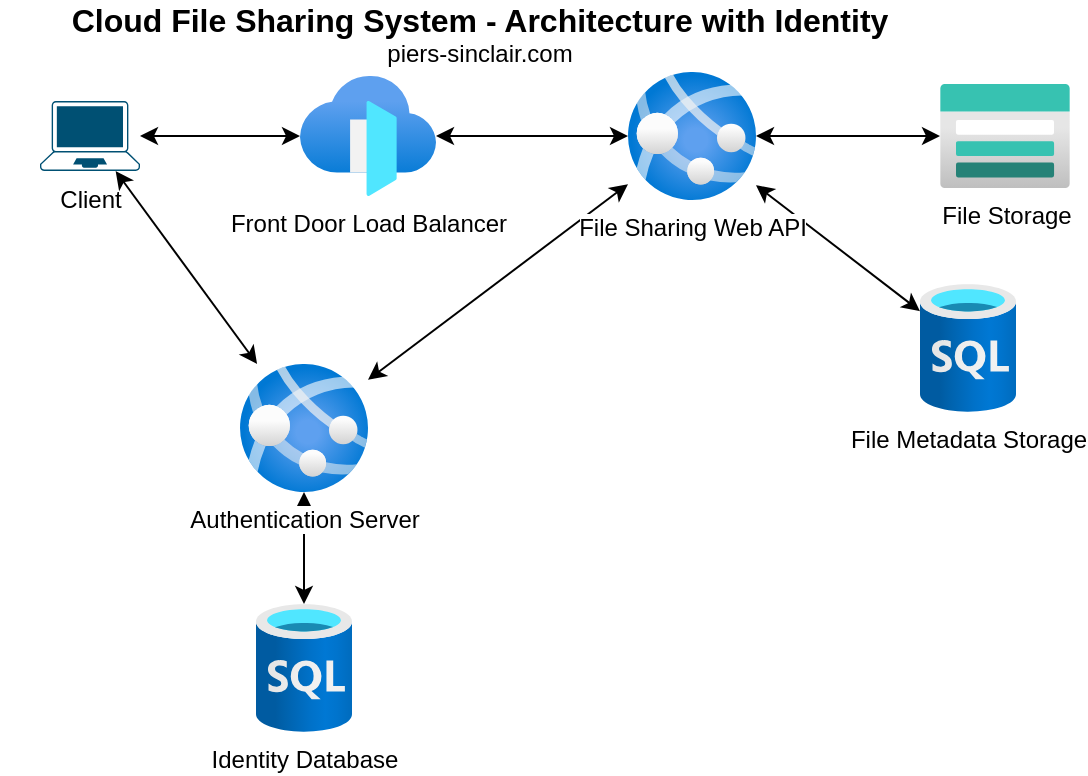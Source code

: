 <mxfile>
    <diagram id="luyTccmV0bs7PwRlDScu" name="Page-1">
        <mxGraphModel dx="614" dy="599" grid="1" gridSize="10" guides="1" tooltips="1" connect="1" arrows="1" fold="1" page="1" pageScale="1" pageWidth="850" pageHeight="1100" background="#ffffff" math="0" shadow="0">
            <root>
                <mxCell id="0"/>
                <mxCell id="1" parent="0"/>
                <mxCell id="12" value="" style="edgeStyle=none;html=1;startArrow=classic;startFill=1;" parent="1" source="2" target="11" edge="1">
                    <mxGeometry relative="1" as="geometry">
                        <mxPoint x="488" y="206" as="sourcePoint"/>
                        <mxPoint x="580" y="206" as="targetPoint"/>
                    </mxGeometry>
                </mxCell>
                <mxCell id="7" value="" style="edgeStyle=none;html=1;startArrow=classic;startFill=1;" parent="1" source="2" target="3" edge="1">
                    <mxGeometry relative="1" as="geometry"/>
                </mxCell>
                <mxCell id="15" value="" style="edgeStyle=none;html=1;startArrow=classic;startFill=1;" parent="1" source="2" target="13" edge="1">
                    <mxGeometry relative="1" as="geometry"/>
                </mxCell>
                <mxCell id="2" value="File Sharing Web API" style="aspect=fixed;html=1;points=[];align=center;image;fontSize=12;image=img/lib/azure2/app_services/App_Services.svg;" parent="1" vertex="1">
                    <mxGeometry x="414" y="164" width="64" height="64" as="geometry"/>
                </mxCell>
                <mxCell id="3" value="File Storage" style="aspect=fixed;html=1;points=[];align=center;image;fontSize=12;image=img/lib/azure2/storage/Storage_Accounts.svg;" parent="1" vertex="1">
                    <mxGeometry x="570" y="170" width="65" height="52" as="geometry"/>
                </mxCell>
                <mxCell id="6" value="" style="edgeStyle=none;html=1;startArrow=classic;startFill=1;" parent="1" source="5" target="2" edge="1">
                    <mxGeometry relative="1" as="geometry"/>
                </mxCell>
                <mxCell id="5" value="Front Door Load Balancer" style="aspect=fixed;html=1;points=[];align=center;image;fontSize=12;image=img/lib/azure2/networking/Front_Doors.svg;" parent="1" vertex="1">
                    <mxGeometry x="250" y="166" width="68" height="60" as="geometry"/>
                </mxCell>
                <mxCell id="9" value="" style="edgeStyle=none;html=1;startArrow=classic;startFill=1;" parent="1" source="8" target="5" edge="1">
                    <mxGeometry relative="1" as="geometry"/>
                </mxCell>
                <mxCell id="14" value="" style="edgeStyle=none;html=1;startArrow=classic;startFill=1;" parent="1" source="8" target="13" edge="1">
                    <mxGeometry relative="1" as="geometry"/>
                </mxCell>
                <mxCell id="8" value="Client" style="points=[[0.13,0.02,0],[0.5,0,0],[0.87,0.02,0],[0.885,0.4,0],[0.985,0.985,0],[0.5,1,0],[0.015,0.985,0],[0.115,0.4,0]];verticalLabelPosition=bottom;sketch=0;html=1;verticalAlign=top;aspect=fixed;align=center;pointerEvents=1;shape=mxgraph.cisco19.laptop;fillColor=#005073;strokeColor=none;" parent="1" vertex="1">
                    <mxGeometry x="120" y="178.5" width="50" height="35" as="geometry"/>
                </mxCell>
                <mxCell id="10" value="&lt;font style=&quot;font-size: 16px;&quot;&gt;&lt;b&gt;Cloud File Sharing System - Architecture with Identity&lt;br&gt;&lt;/b&gt;&lt;/font&gt;piers-sinclair.com" style="text;html=1;strokeColor=none;fillColor=none;align=center;verticalAlign=middle;whiteSpace=wrap;rounded=0;" parent="1" vertex="1">
                    <mxGeometry x="100" y="130" width="480" height="30" as="geometry"/>
                </mxCell>
                <mxCell id="11" value="File Metadata Storage&lt;br&gt;" style="aspect=fixed;html=1;points=[];align=center;image;fontSize=12;image=img/lib/azure2/databases/SQL_Database.svg;" parent="1" vertex="1">
                    <mxGeometry x="560" y="270" width="48" height="64" as="geometry"/>
                </mxCell>
                <mxCell id="17" value="" style="edgeStyle=none;html=1;startArrow=classic;startFill=1;" parent="1" source="13" target="16" edge="1">
                    <mxGeometry relative="1" as="geometry"/>
                </mxCell>
                <mxCell id="13" value="Authentication Server" style="aspect=fixed;html=1;points=[];align=center;image;fontSize=12;image=img/lib/azure2/app_services/App_Services.svg;" parent="1" vertex="1">
                    <mxGeometry x="220" y="310" width="64" height="64" as="geometry"/>
                </mxCell>
                <mxCell id="16" value="Identity Database" style="aspect=fixed;html=1;points=[];align=center;image;fontSize=12;image=img/lib/azure2/databases/SQL_Database.svg;" parent="1" vertex="1">
                    <mxGeometry x="228" y="430" width="48" height="64" as="geometry"/>
                </mxCell>
            </root>
        </mxGraphModel>
    </diagram>
</mxfile>